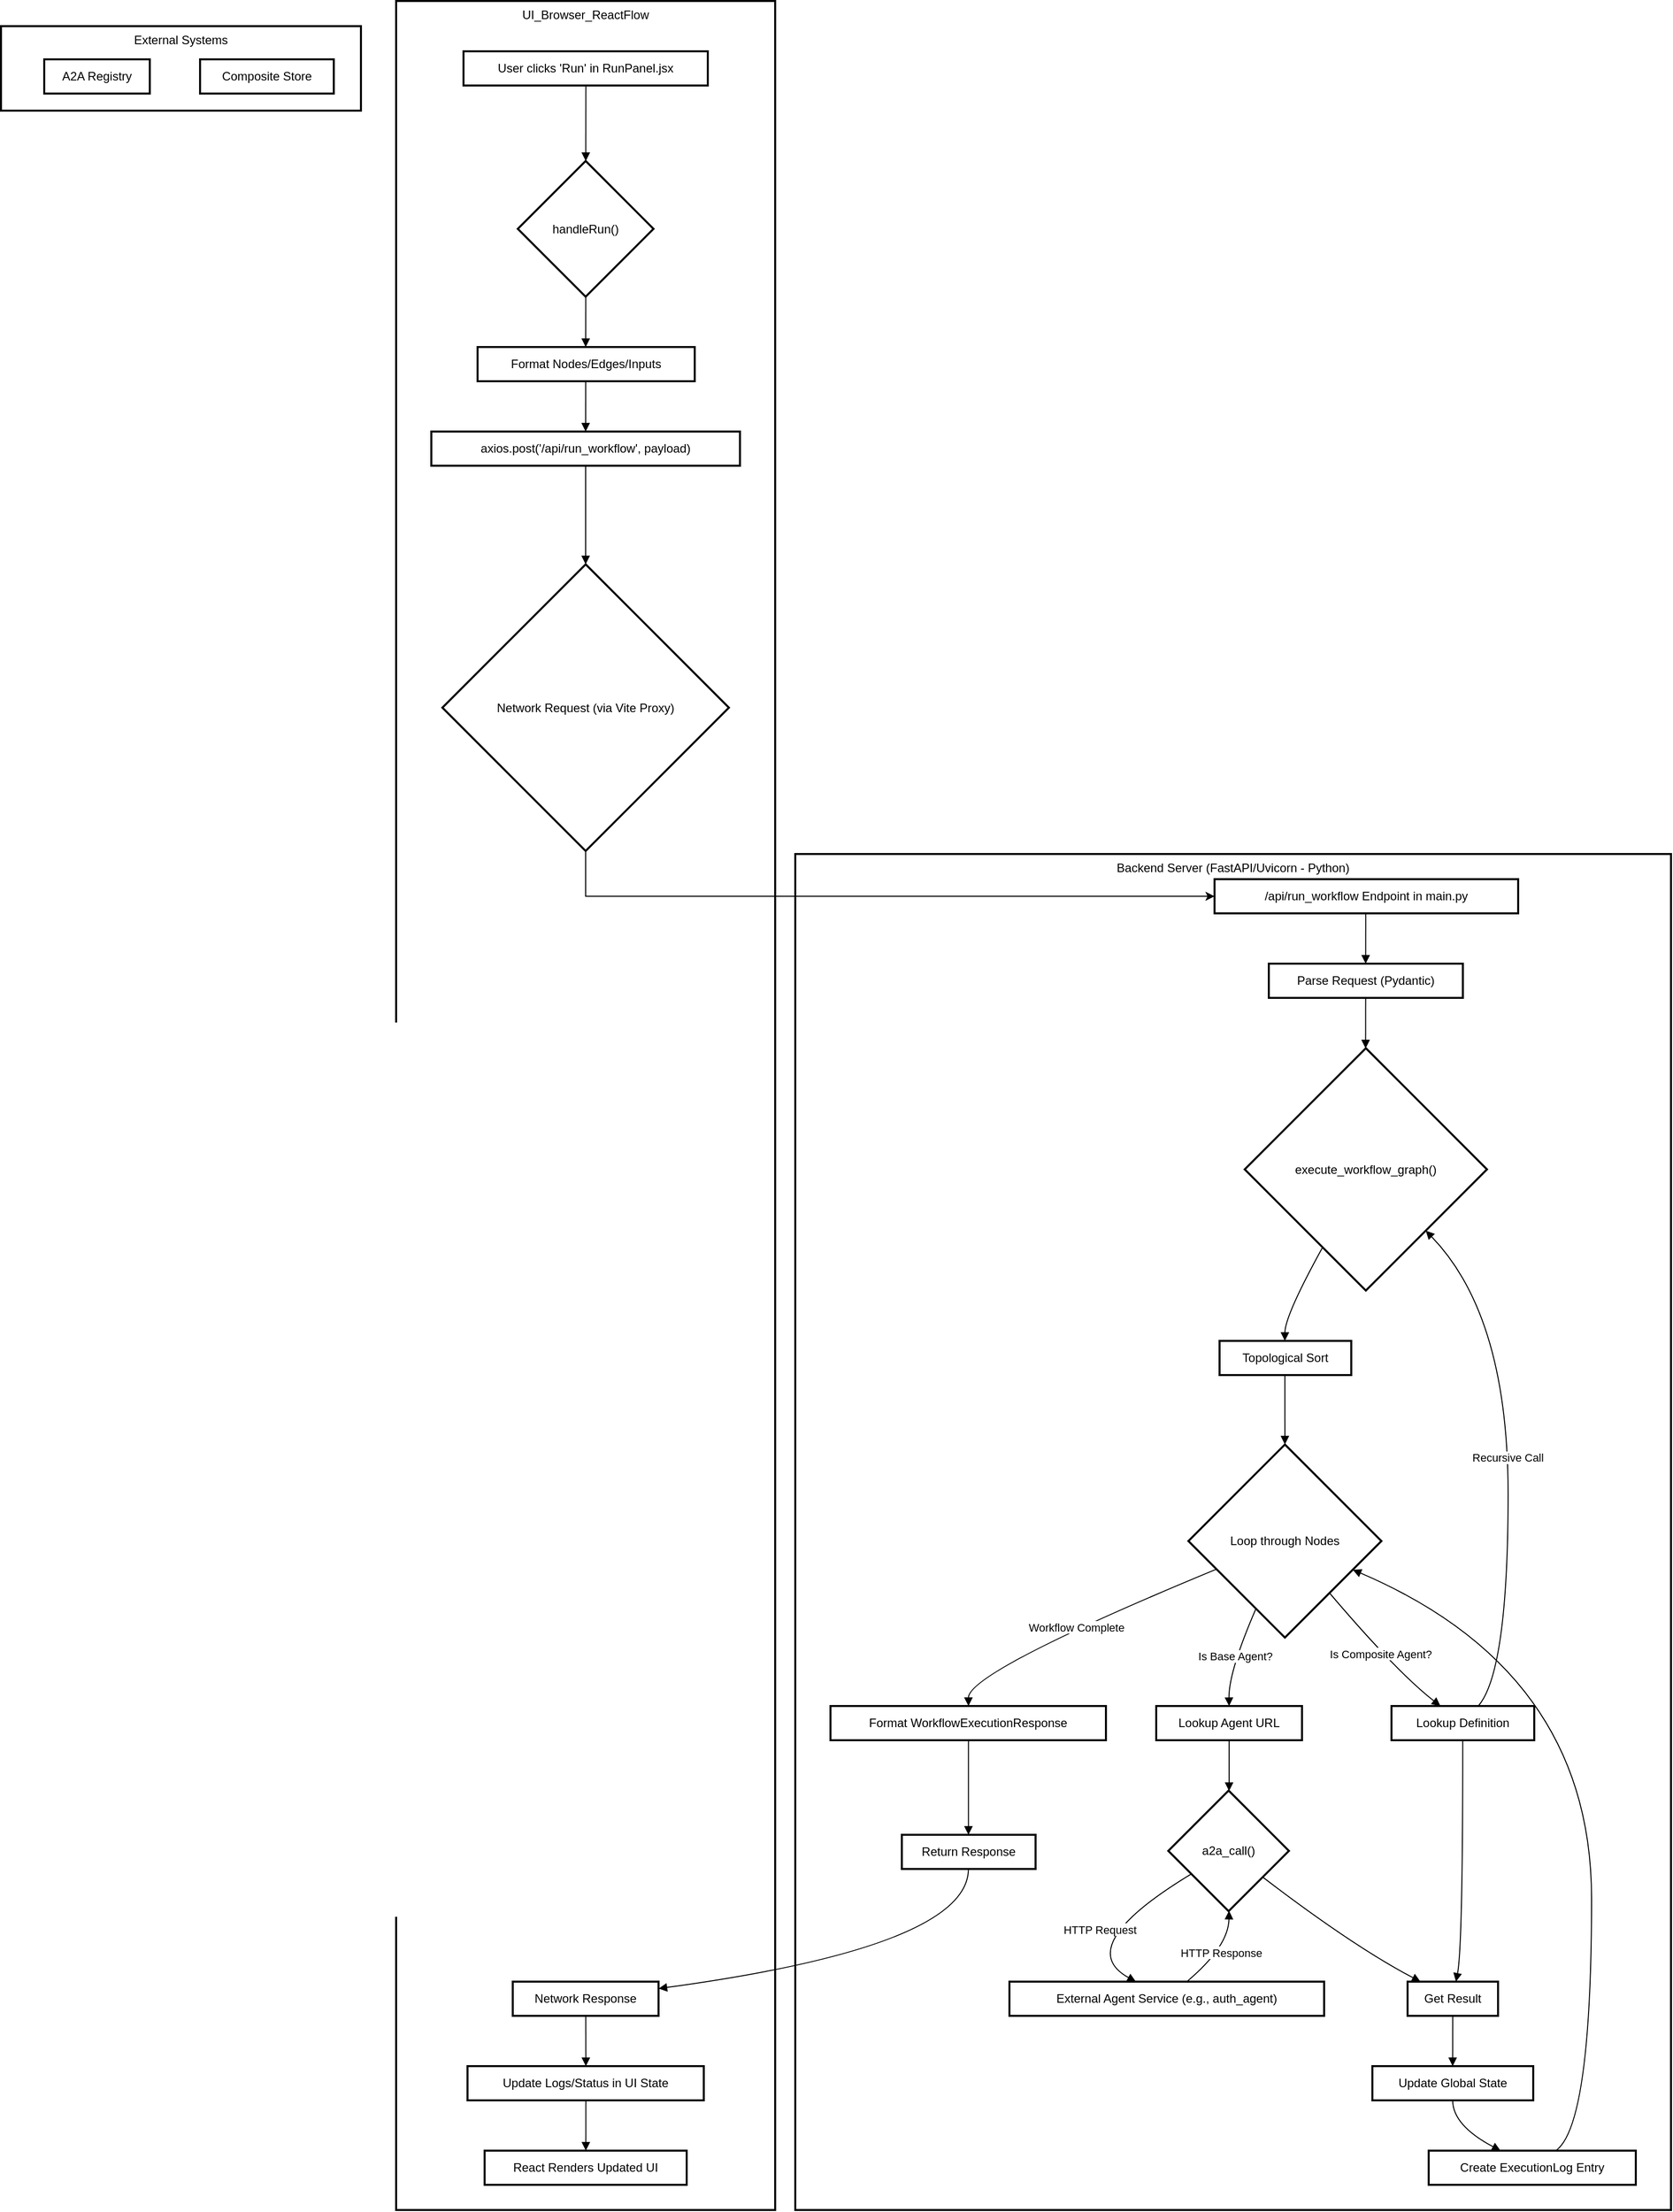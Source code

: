 <mxfile version="21.6.8" type="device">
  <diagram name="Page-1" id="cJ6hXq5RuqZ008whGkWY">
    <mxGraphModel dx="1195" dy="697" grid="1" gridSize="10" guides="1" tooltips="1" connect="1" arrows="1" fold="1" page="1" pageScale="1" pageWidth="850" pageHeight="1100" math="0" shadow="0">
      <root>
        <mxCell id="0" />
        <mxCell id="1" parent="0" />
        <mxCell id="3zWuM-wNl1nH80lP1Bes-1" value="External Systems" style="whiteSpace=wrap;strokeWidth=2;verticalAlign=top;" vertex="1" parent="1">
          <mxGeometry x="20" y="45" width="358" height="84" as="geometry" />
        </mxCell>
        <mxCell id="3zWuM-wNl1nH80lP1Bes-2" value="A2A Registry" style="whiteSpace=wrap;strokeWidth=2;" vertex="1" parent="3zWuM-wNl1nH80lP1Bes-1">
          <mxGeometry x="43" y="33" width="105" height="34" as="geometry" />
        </mxCell>
        <mxCell id="3zWuM-wNl1nH80lP1Bes-3" value="Composite Store" style="whiteSpace=wrap;strokeWidth=2;" vertex="1" parent="3zWuM-wNl1nH80lP1Bes-1">
          <mxGeometry x="198" y="33" width="133" height="34" as="geometry" />
        </mxCell>
        <mxCell id="3zWuM-wNl1nH80lP1Bes-4" value="Backend Server (FastAPI/Uvicorn - Python)" style="whiteSpace=wrap;strokeWidth=2;verticalAlign=top;" vertex="1" parent="1">
          <mxGeometry x="810" y="868" width="871" height="1348" as="geometry" />
        </mxCell>
        <mxCell id="3zWuM-wNl1nH80lP1Bes-5" value="/api/run_workflow Endpoint in main.py" style="whiteSpace=wrap;strokeWidth=2;" vertex="1" parent="1">
          <mxGeometry x="1227" y="893" width="302" height="34" as="geometry" />
        </mxCell>
        <mxCell id="3zWuM-wNl1nH80lP1Bes-6" value="Parse Request (Pydantic)" style="whiteSpace=wrap;strokeWidth=2;" vertex="1" parent="1">
          <mxGeometry x="1281" y="977" width="193" height="34" as="geometry" />
        </mxCell>
        <mxCell id="3zWuM-wNl1nH80lP1Bes-7" value="execute_workflow_graph()" style="rhombus;strokeWidth=2;whiteSpace=wrap;" vertex="1" parent="1">
          <mxGeometry x="1257" y="1061" width="241" height="241" as="geometry" />
        </mxCell>
        <mxCell id="3zWuM-wNl1nH80lP1Bes-8" value="Topological Sort" style="whiteSpace=wrap;strokeWidth=2;" vertex="1" parent="1">
          <mxGeometry x="1232" y="1352" width="131" height="34" as="geometry" />
        </mxCell>
        <mxCell id="3zWuM-wNl1nH80lP1Bes-9" value="Loop through Nodes" style="rhombus;strokeWidth=2;whiteSpace=wrap;" vertex="1" parent="1">
          <mxGeometry x="1201" y="1455" width="192" height="192" as="geometry" />
        </mxCell>
        <mxCell id="3zWuM-wNl1nH80lP1Bes-10" value="Lookup Agent URL" style="whiteSpace=wrap;strokeWidth=2;" vertex="1" parent="1">
          <mxGeometry x="1169" y="1715" width="145" height="34" as="geometry" />
        </mxCell>
        <mxCell id="3zWuM-wNl1nH80lP1Bes-11" value="a2a_call()" style="rhombus;strokeWidth=2;whiteSpace=wrap;" vertex="1" parent="1">
          <mxGeometry x="1181" y="1799" width="120" height="120" as="geometry" />
        </mxCell>
        <mxCell id="3zWuM-wNl1nH80lP1Bes-12" value="External Agent Service (e.g., auth_agent)" style="whiteSpace=wrap;strokeWidth=2;" vertex="1" parent="1">
          <mxGeometry x="1023" y="1989" width="313" height="34" as="geometry" />
        </mxCell>
        <mxCell id="3zWuM-wNl1nH80lP1Bes-13" value="Get Result" style="whiteSpace=wrap;strokeWidth=2;" vertex="1" parent="1">
          <mxGeometry x="1419" y="1989" width="90" height="34" as="geometry" />
        </mxCell>
        <mxCell id="3zWuM-wNl1nH80lP1Bes-14" value="Lookup Definition" style="whiteSpace=wrap;strokeWidth=2;" vertex="1" parent="1">
          <mxGeometry x="1403" y="1715" width="142" height="34" as="geometry" />
        </mxCell>
        <mxCell id="3zWuM-wNl1nH80lP1Bes-15" value="Update Global State" style="whiteSpace=wrap;strokeWidth=2;" vertex="1" parent="1">
          <mxGeometry x="1384" y="2073" width="160" height="34" as="geometry" />
        </mxCell>
        <mxCell id="3zWuM-wNl1nH80lP1Bes-16" value="Create ExecutionLog Entry" style="whiteSpace=wrap;strokeWidth=2;" vertex="1" parent="1">
          <mxGeometry x="1440" y="2157" width="206" height="34" as="geometry" />
        </mxCell>
        <mxCell id="3zWuM-wNl1nH80lP1Bes-17" value="Format WorkflowExecutionResponse" style="whiteSpace=wrap;strokeWidth=2;" vertex="1" parent="1">
          <mxGeometry x="845" y="1715" width="274" height="34" as="geometry" />
        </mxCell>
        <mxCell id="3zWuM-wNl1nH80lP1Bes-18" value="Return Response" style="whiteSpace=wrap;strokeWidth=2;" vertex="1" parent="1">
          <mxGeometry x="916" y="1843" width="133" height="34" as="geometry" />
        </mxCell>
        <mxCell id="3zWuM-wNl1nH80lP1Bes-19" value="UI_Browser_ReactFlow" style="whiteSpace=wrap;strokeWidth=2;verticalAlign=top;" vertex="1" parent="1">
          <mxGeometry x="413" y="20" width="377" height="2196" as="geometry" />
        </mxCell>
        <mxCell id="3zWuM-wNl1nH80lP1Bes-20" value="handleRun()" style="rhombus;strokeWidth=2;whiteSpace=wrap;" vertex="1" parent="1">
          <mxGeometry x="534" y="179" width="135" height="135" as="geometry" />
        </mxCell>
        <mxCell id="3zWuM-wNl1nH80lP1Bes-21" value="User clicks &#39;Run&#39; in RunPanel.jsx" style="whiteSpace=wrap;strokeWidth=2;" vertex="1" parent="1">
          <mxGeometry x="480" y="70" width="243" height="34" as="geometry" />
        </mxCell>
        <mxCell id="3zWuM-wNl1nH80lP1Bes-22" value="Format Nodes/Edges/Inputs" style="whiteSpace=wrap;strokeWidth=2;" vertex="1" parent="1">
          <mxGeometry x="494" y="364" width="216" height="34" as="geometry" />
        </mxCell>
        <mxCell id="3zWuM-wNl1nH80lP1Bes-23" value="axios.post(&#39;/api/run_workflow&#39;, payload)" style="whiteSpace=wrap;strokeWidth=2;" vertex="1" parent="1">
          <mxGeometry x="448" y="448" width="307" height="34" as="geometry" />
        </mxCell>
        <mxCell id="3zWuM-wNl1nH80lP1Bes-53" style="edgeStyle=orthogonalEdgeStyle;rounded=0;orthogonalLoop=1;jettySize=auto;html=1;entryX=0;entryY=0.5;entryDx=0;entryDy=0;" edge="1" parent="1" source="3zWuM-wNl1nH80lP1Bes-24" target="3zWuM-wNl1nH80lP1Bes-5">
          <mxGeometry relative="1" as="geometry">
            <Array as="points">
              <mxPoint x="602" y="910" />
            </Array>
          </mxGeometry>
        </mxCell>
        <mxCell id="3zWuM-wNl1nH80lP1Bes-24" value="Network Request (via Vite Proxy)" style="rhombus;strokeWidth=2;whiteSpace=wrap;" vertex="1" parent="1">
          <mxGeometry x="459" y="580" width="285" height="285" as="geometry" />
        </mxCell>
        <mxCell id="3zWuM-wNl1nH80lP1Bes-25" value="React Renders Updated UI" style="whiteSpace=wrap;strokeWidth=2;" vertex="1" parent="1">
          <mxGeometry x="501" y="2157" width="201" height="34" as="geometry" />
        </mxCell>
        <mxCell id="3zWuM-wNl1nH80lP1Bes-26" value="Update Logs/Status in UI State" style="whiteSpace=wrap;strokeWidth=2;" vertex="1" parent="1">
          <mxGeometry x="484" y="2073" width="235" height="34" as="geometry" />
        </mxCell>
        <mxCell id="3zWuM-wNl1nH80lP1Bes-27" value="Network Response" style="whiteSpace=wrap;strokeWidth=2;" vertex="1" parent="1">
          <mxGeometry x="529" y="1989" width="145" height="34" as="geometry" />
        </mxCell>
        <mxCell id="3zWuM-wNl1nH80lP1Bes-28" value="" style="curved=1;startArrow=none;endArrow=block;exitX=0.501;exitY=1;entryX=0.501;entryY=0;rounded=0;" edge="1" parent="1" source="3zWuM-wNl1nH80lP1Bes-21" target="3zWuM-wNl1nH80lP1Bes-20">
          <mxGeometry relative="1" as="geometry">
            <Array as="points" />
          </mxGeometry>
        </mxCell>
        <mxCell id="3zWuM-wNl1nH80lP1Bes-29" value="" style="curved=1;startArrow=none;endArrow=block;exitX=0.501;exitY=1.003;entryX=0.498;entryY=0.014;rounded=0;" edge="1" parent="1" source="3zWuM-wNl1nH80lP1Bes-20" target="3zWuM-wNl1nH80lP1Bes-22">
          <mxGeometry relative="1" as="geometry">
            <Array as="points" />
          </mxGeometry>
        </mxCell>
        <mxCell id="3zWuM-wNl1nH80lP1Bes-30" value="" style="curved=1;startArrow=none;endArrow=block;exitX=0.498;exitY=1.014;entryX=0.5;entryY=0.014;rounded=0;" edge="1" parent="1" source="3zWuM-wNl1nH80lP1Bes-22" target="3zWuM-wNl1nH80lP1Bes-23">
          <mxGeometry relative="1" as="geometry">
            <Array as="points" />
          </mxGeometry>
        </mxCell>
        <mxCell id="3zWuM-wNl1nH80lP1Bes-31" value="" style="curved=1;startArrow=none;endArrow=block;exitX=0.5;exitY=1.014;entryX=0.5;entryY=0;rounded=0;entryDx=0;entryDy=0;" edge="1" parent="1" source="3zWuM-wNl1nH80lP1Bes-23" target="3zWuM-wNl1nH80lP1Bes-24">
          <mxGeometry relative="1" as="geometry">
            <Array as="points" />
          </mxGeometry>
        </mxCell>
        <mxCell id="3zWuM-wNl1nH80lP1Bes-32" value="" style="curved=1;startArrow=none;endArrow=block;exitX=0.501;exitY=0.991;entryX=0.501;entryY=-0.009;rounded=0;" edge="1" parent="1" source="3zWuM-wNl1nH80lP1Bes-26" target="3zWuM-wNl1nH80lP1Bes-25">
          <mxGeometry relative="1" as="geometry">
            <Array as="points" />
          </mxGeometry>
        </mxCell>
        <mxCell id="3zWuM-wNl1nH80lP1Bes-33" value="" style="curved=1;startArrow=none;endArrow=block;exitX=0.501;exitY=0.991;entryX=0.501;entryY=-0.009;rounded=0;" edge="1" parent="1" source="3zWuM-wNl1nH80lP1Bes-27" target="3zWuM-wNl1nH80lP1Bes-26">
          <mxGeometry relative="1" as="geometry">
            <Array as="points" />
          </mxGeometry>
        </mxCell>
        <mxCell id="3zWuM-wNl1nH80lP1Bes-35" value="" style="curved=1;startArrow=none;endArrow=block;exitX=0.498;exitY=0.991;entryX=0.499;entryY=-0.009;rounded=0;" edge="1" parent="1" source="3zWuM-wNl1nH80lP1Bes-5" target="3zWuM-wNl1nH80lP1Bes-6">
          <mxGeometry relative="1" as="geometry">
            <Array as="points" />
          </mxGeometry>
        </mxCell>
        <mxCell id="3zWuM-wNl1nH80lP1Bes-36" value="" style="curved=1;startArrow=none;endArrow=block;exitX=0.499;exitY=0.991;entryX=0.499;entryY=-0.001;rounded=0;" edge="1" parent="1" source="3zWuM-wNl1nH80lP1Bes-6" target="3zWuM-wNl1nH80lP1Bes-7">
          <mxGeometry relative="1" as="geometry">
            <Array as="points" />
          </mxGeometry>
        </mxCell>
        <mxCell id="3zWuM-wNl1nH80lP1Bes-37" value="" style="curved=1;startArrow=none;endArrow=block;exitX=0.223;exitY=0.999;entryX=0.496;entryY=-0.006;rounded=0;" edge="1" parent="1" source="3zWuM-wNl1nH80lP1Bes-7" target="3zWuM-wNl1nH80lP1Bes-8">
          <mxGeometry relative="1" as="geometry">
            <Array as="points">
              <mxPoint x="1297" y="1327" />
            </Array>
          </mxGeometry>
        </mxCell>
        <mxCell id="3zWuM-wNl1nH80lP1Bes-38" value="" style="curved=1;startArrow=none;endArrow=block;exitX=0.496;exitY=0.994;entryX=0.5;entryY=-0.001;rounded=0;" edge="1" parent="1" source="3zWuM-wNl1nH80lP1Bes-8" target="3zWuM-wNl1nH80lP1Bes-9">
          <mxGeometry relative="1" as="geometry">
            <Array as="points" />
          </mxGeometry>
        </mxCell>
        <mxCell id="3zWuM-wNl1nH80lP1Bes-39" value="Is Base Agent?" style="curved=1;startArrow=none;endArrow=block;exitX=0.287;exitY=0.997;entryX=0.5;entryY=0.013;rounded=0;" edge="1" parent="1" source="3zWuM-wNl1nH80lP1Bes-9" target="3zWuM-wNl1nH80lP1Bes-10">
          <mxGeometry relative="1" as="geometry">
            <Array as="points">
              <mxPoint x="1241" y="1681" />
            </Array>
          </mxGeometry>
        </mxCell>
        <mxCell id="3zWuM-wNl1nH80lP1Bes-40" value="" style="curved=1;startArrow=none;endArrow=block;exitX=0.5;exitY=1.013;entryX=0.504;entryY=0.004;rounded=0;" edge="1" parent="1" source="3zWuM-wNl1nH80lP1Bes-10" target="3zWuM-wNl1nH80lP1Bes-11">
          <mxGeometry relative="1" as="geometry">
            <Array as="points" />
          </mxGeometry>
        </mxCell>
        <mxCell id="3zWuM-wNl1nH80lP1Bes-41" value="HTTP Request" style="curved=1;startArrow=none;endArrow=block;exitX=0.003;exitY=0.807;entryX=0.4;entryY=-0.009;rounded=0;" edge="1" parent="1" source="3zWuM-wNl1nH80lP1Bes-11" target="3zWuM-wNl1nH80lP1Bes-12">
          <mxGeometry relative="1" as="geometry">
            <Array as="points">
              <mxPoint x="1085" y="1954" />
            </Array>
          </mxGeometry>
        </mxCell>
        <mxCell id="3zWuM-wNl1nH80lP1Bes-42" value="HTTP Response" style="curved=1;startArrow=none;endArrow=block;exitX=0.565;exitY=-0.009;entryX=0.504;entryY=1.006;rounded=0;" edge="1" parent="1" source="3zWuM-wNl1nH80lP1Bes-12" target="3zWuM-wNl1nH80lP1Bes-11">
          <mxGeometry relative="1" as="geometry">
            <Array as="points">
              <mxPoint x="1241" y="1954" />
            </Array>
          </mxGeometry>
        </mxCell>
        <mxCell id="3zWuM-wNl1nH80lP1Bes-43" value="" style="curved=1;startArrow=none;endArrow=block;exitX=1.005;exitY=0.888;entryX=0.136;entryY=-0.009;rounded=0;" edge="1" parent="1" source="3zWuM-wNl1nH80lP1Bes-11" target="3zWuM-wNl1nH80lP1Bes-13">
          <mxGeometry relative="1" as="geometry">
            <Array as="points">
              <mxPoint x="1365" y="1954" />
            </Array>
          </mxGeometry>
        </mxCell>
        <mxCell id="3zWuM-wNl1nH80lP1Bes-44" value="Is Composite Agent?" style="curved=1;startArrow=none;endArrow=block;exitX=0.927;exitY=0.997;entryX=0.347;entryY=0.013;rounded=0;" edge="1" parent="1" source="3zWuM-wNl1nH80lP1Bes-9" target="3zWuM-wNl1nH80lP1Bes-14">
          <mxGeometry relative="1" as="geometry">
            <Array as="points">
              <mxPoint x="1408" y="1681" />
            </Array>
          </mxGeometry>
        </mxCell>
        <mxCell id="3zWuM-wNl1nH80lP1Bes-45" value="Recursive Call" style="curved=1;startArrow=none;endArrow=block;exitX=0.605;exitY=0.013;entryX=0.988;entryY=0.999;rounded=0;" edge="1" parent="1" source="3zWuM-wNl1nH80lP1Bes-14" target="3zWuM-wNl1nH80lP1Bes-7">
          <mxGeometry relative="1" as="geometry">
            <Array as="points">
              <mxPoint x="1519" y="1681" />
              <mxPoint x="1519" y="1327" />
            </Array>
          </mxGeometry>
        </mxCell>
        <mxCell id="3zWuM-wNl1nH80lP1Bes-46" value="" style="curved=1;startArrow=none;endArrow=block;exitX=0.499;exitY=1.013;entryX=0.535;entryY=-0.009;rounded=0;" edge="1" parent="1" source="3zWuM-wNl1nH80lP1Bes-14" target="3zWuM-wNl1nH80lP1Bes-13">
          <mxGeometry relative="1" as="geometry">
            <Array as="points">
              <mxPoint x="1474" y="1954" />
            </Array>
          </mxGeometry>
        </mxCell>
        <mxCell id="3zWuM-wNl1nH80lP1Bes-47" value="" style="curved=1;startArrow=none;endArrow=block;exitX=0.499;exitY=0.991;entryX=0.499;entryY=-0.009;rounded=0;" edge="1" parent="1" source="3zWuM-wNl1nH80lP1Bes-13" target="3zWuM-wNl1nH80lP1Bes-15">
          <mxGeometry relative="1" as="geometry">
            <Array as="points" />
          </mxGeometry>
        </mxCell>
        <mxCell id="3zWuM-wNl1nH80lP1Bes-48" value="" style="curved=1;startArrow=none;endArrow=block;exitX=0.499;exitY=0.991;entryX=0.344;entryY=-0.009;rounded=0;" edge="1" parent="1" source="3zWuM-wNl1nH80lP1Bes-15" target="3zWuM-wNl1nH80lP1Bes-16">
          <mxGeometry relative="1" as="geometry">
            <Array as="points">
              <mxPoint x="1464" y="2132" />
            </Array>
          </mxGeometry>
        </mxCell>
        <mxCell id="3zWuM-wNl1nH80lP1Bes-49" value="" style="curved=1;startArrow=none;endArrow=block;exitX=0.616;exitY=-0.009;entryX=0.999;entryY=0.711;rounded=0;" edge="1" parent="1" source="3zWuM-wNl1nH80lP1Bes-16" target="3zWuM-wNl1nH80lP1Bes-9">
          <mxGeometry relative="1" as="geometry">
            <Array as="points">
              <mxPoint x="1602" y="2132" />
              <mxPoint x="1602" y="1681" />
            </Array>
          </mxGeometry>
        </mxCell>
        <mxCell id="3zWuM-wNl1nH80lP1Bes-50" value="Workflow Complete" style="curved=1;startArrow=none;endArrow=block;exitX=0.001;exitY=0.705;entryX=0.501;entryY=0.013;rounded=0;" edge="1" parent="1" source="3zWuM-wNl1nH80lP1Bes-9" target="3zWuM-wNl1nH80lP1Bes-17">
          <mxGeometry relative="1" as="geometry">
            <Array as="points">
              <mxPoint x="982" y="1681" />
            </Array>
          </mxGeometry>
        </mxCell>
        <mxCell id="3zWuM-wNl1nH80lP1Bes-51" value="" style="curved=1;startArrow=none;endArrow=block;exitX=0.501;exitY=1.013;entryX=0.498;entryY=-0.013;rounded=0;" edge="1" parent="1" source="3zWuM-wNl1nH80lP1Bes-17" target="3zWuM-wNl1nH80lP1Bes-18">
          <mxGeometry relative="1" as="geometry">
            <Array as="points" />
          </mxGeometry>
        </mxCell>
        <mxCell id="3zWuM-wNl1nH80lP1Bes-52" value="" style="curved=1;startArrow=none;endArrow=block;exitX=0.498;exitY=0.987;entryX=1.003;entryY=0.201;rounded=0;" edge="1" parent="1" source="3zWuM-wNl1nH80lP1Bes-18" target="3zWuM-wNl1nH80lP1Bes-27">
          <mxGeometry relative="1" as="geometry">
            <Array as="points">
              <mxPoint x="982" y="1954" />
            </Array>
          </mxGeometry>
        </mxCell>
      </root>
    </mxGraphModel>
  </diagram>
</mxfile>
